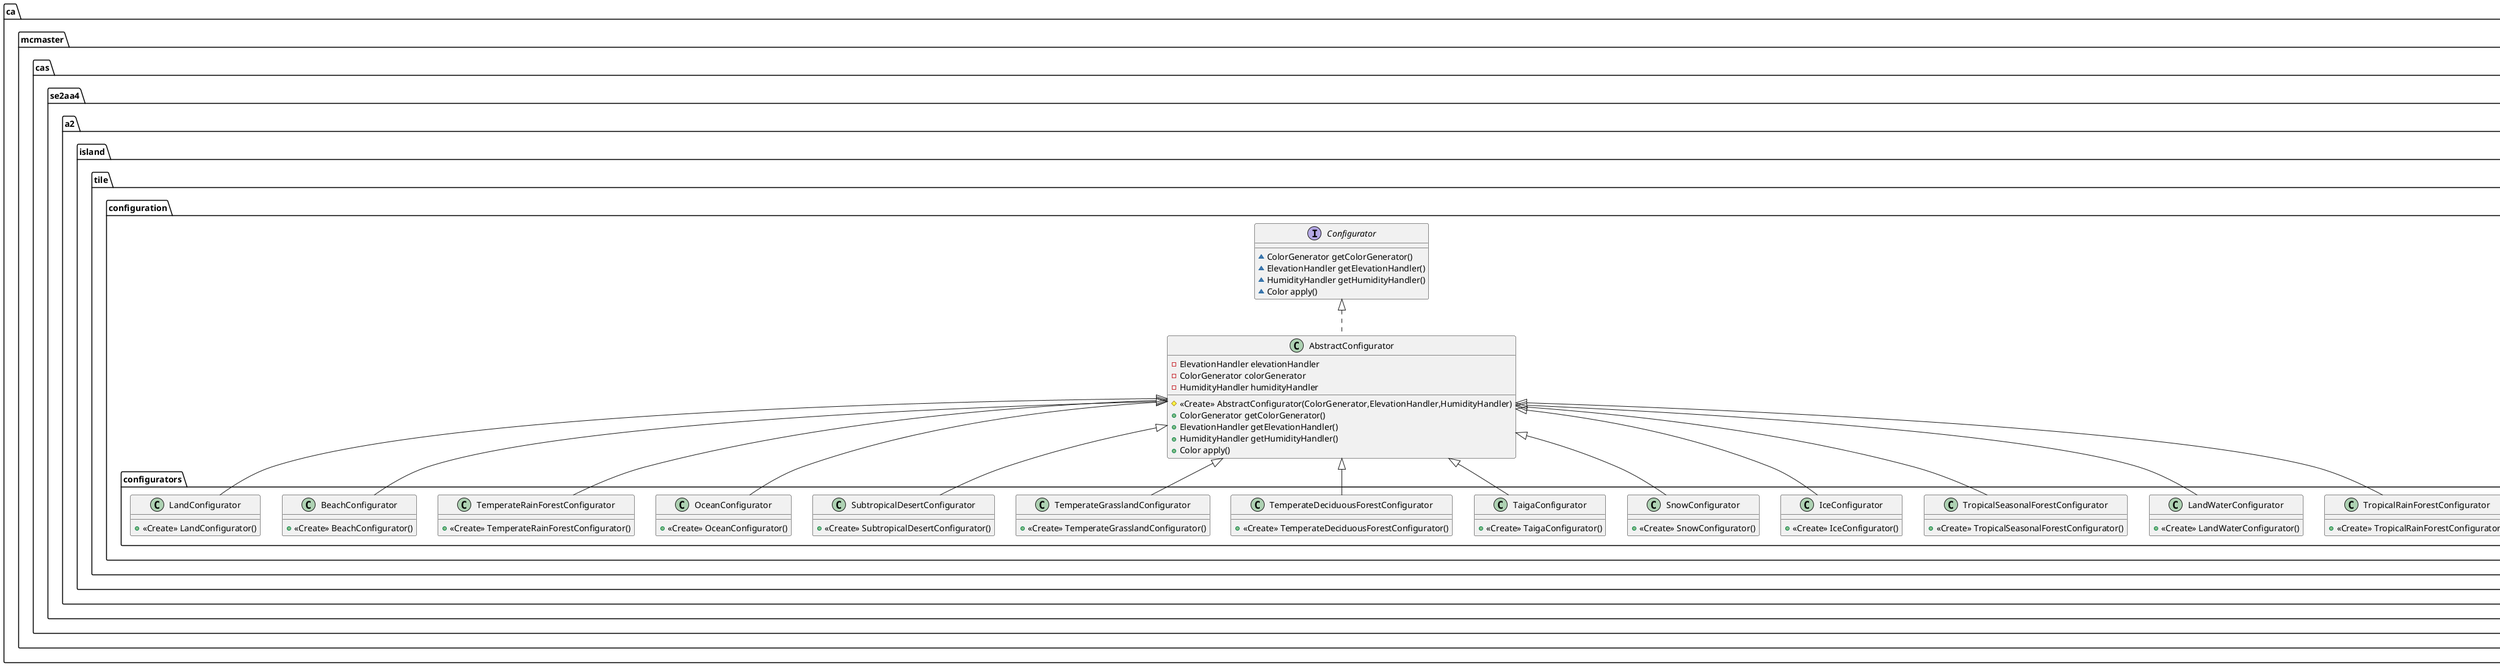 @startuml
class ca.mcmaster.cas.se2aa4.a2.island.tile.configuration.configurators.TropicalRainForestConfigurator {
+ <<Create>> TropicalRainForestConfigurator()
}
class ca.mcmaster.cas.se2aa4.a2.island.tile.configuration.configurators.LandWaterConfigurator {
+ <<Create>> LandWaterConfigurator()
}
class ca.mcmaster.cas.se2aa4.a2.island.tile.configuration.AbstractConfigurator {
- ElevationHandler elevationHandler
- ColorGenerator colorGenerator
- HumidityHandler humidityHandler
# <<Create>> AbstractConfigurator(ColorGenerator,ElevationHandler,HumidityHandler)
+ ColorGenerator getColorGenerator()
+ ElevationHandler getElevationHandler()
+ HumidityHandler getHumidityHandler()
+ Color apply()
}
class ca.mcmaster.cas.se2aa4.a2.island.tile.configuration.configurators.TropicalSeasonalForestConfigurator {
+ <<Create>> TropicalSeasonalForestConfigurator()
}
class ca.mcmaster.cas.se2aa4.a2.island.tile.configuration.configurators.IceConfigurator {
+ <<Create>> IceConfigurator()
}
class ca.mcmaster.cas.se2aa4.a2.island.tile.configuration.configurators.SnowConfigurator {
+ <<Create>> SnowConfigurator()
}
class ca.mcmaster.cas.se2aa4.a2.island.tile.configuration.configurators.TaigaConfigurator {
+ <<Create>> TaigaConfigurator()
}
class ca.mcmaster.cas.se2aa4.a2.island.tile.configuration.configurators.TemperateDeciduousForestConfigurator {
+ <<Create>> TemperateDeciduousForestConfigurator()
}
class ca.mcmaster.cas.se2aa4.a2.island.tile.configuration.configurators.TemperateGrasslandConfigurator {
+ <<Create>> TemperateGrasslandConfigurator()
}
class ca.mcmaster.cas.se2aa4.a2.island.tile.configuration.configurators.SubtropicalDesertConfigurator {
+ <<Create>> SubtropicalDesertConfigurator()
}
class ca.mcmaster.cas.se2aa4.a2.island.tile.configuration.configurators.OceanConfigurator {
+ <<Create>> OceanConfigurator()
}
class ca.mcmaster.cas.se2aa4.a2.island.tile.configuration.configurators.TemperateRainForestConfigurator {
+ <<Create>> TemperateRainForestConfigurator()
}
class ca.mcmaster.cas.se2aa4.a2.island.tile.configuration.configurators.BeachConfigurator {
+ <<Create>> BeachConfigurator()
}
class ca.mcmaster.cas.se2aa4.a2.island.tile.configuration.configurators.LandConfigurator {
+ <<Create>> LandConfigurator()
}
interface ca.mcmaster.cas.se2aa4.a2.island.tile.configuration.Configurator {
~ ColorGenerator getColorGenerator()
~ ElevationHandler getElevationHandler()
~ HumidityHandler getHumidityHandler()
~ Color apply()
}


ca.mcmaster.cas.se2aa4.a2.island.tile.configuration.AbstractConfigurator <|-- ca.mcmaster.cas.se2aa4.a2.island.tile.configuration.configurators.TropicalRainForestConfigurator
ca.mcmaster.cas.se2aa4.a2.island.tile.configuration.AbstractConfigurator <|-- ca.mcmaster.cas.se2aa4.a2.island.tile.configuration.configurators.LandWaterConfigurator
ca.mcmaster.cas.se2aa4.a2.island.tile.configuration.Configurator <|.. ca.mcmaster.cas.se2aa4.a2.island.tile.configuration.AbstractConfigurator
ca.mcmaster.cas.se2aa4.a2.island.tile.configuration.AbstractConfigurator <|-- ca.mcmaster.cas.se2aa4.a2.island.tile.configuration.configurators.TropicalSeasonalForestConfigurator
ca.mcmaster.cas.se2aa4.a2.island.tile.configuration.AbstractConfigurator <|-- ca.mcmaster.cas.se2aa4.a2.island.tile.configuration.configurators.IceConfigurator
ca.mcmaster.cas.se2aa4.a2.island.tile.configuration.AbstractConfigurator <|-- ca.mcmaster.cas.se2aa4.a2.island.tile.configuration.configurators.SnowConfigurator
ca.mcmaster.cas.se2aa4.a2.island.tile.configuration.AbstractConfigurator <|-- ca.mcmaster.cas.se2aa4.a2.island.tile.configuration.configurators.TaigaConfigurator
ca.mcmaster.cas.se2aa4.a2.island.tile.configuration.AbstractConfigurator <|-- ca.mcmaster.cas.se2aa4.a2.island.tile.configuration.configurators.TemperateDeciduousForestConfigurator
ca.mcmaster.cas.se2aa4.a2.island.tile.configuration.AbstractConfigurator <|-- ca.mcmaster.cas.se2aa4.a2.island.tile.configuration.configurators.TemperateGrasslandConfigurator
ca.mcmaster.cas.se2aa4.a2.island.tile.configuration.AbstractConfigurator <|-- ca.mcmaster.cas.se2aa4.a2.island.tile.configuration.configurators.SubtropicalDesertConfigurator
ca.mcmaster.cas.se2aa4.a2.island.tile.configuration.AbstractConfigurator <|-- ca.mcmaster.cas.se2aa4.a2.island.tile.configuration.configurators.OceanConfigurator
ca.mcmaster.cas.se2aa4.a2.island.tile.configuration.AbstractConfigurator <|-- ca.mcmaster.cas.se2aa4.a2.island.tile.configuration.configurators.TemperateRainForestConfigurator
ca.mcmaster.cas.se2aa4.a2.island.tile.configuration.AbstractConfigurator <|-- ca.mcmaster.cas.se2aa4.a2.island.tile.configuration.configurators.BeachConfigurator
ca.mcmaster.cas.se2aa4.a2.island.tile.configuration.AbstractConfigurator <|-- ca.mcmaster.cas.se2aa4.a2.island.tile.configuration.configurators.LandConfigurator
@enduml